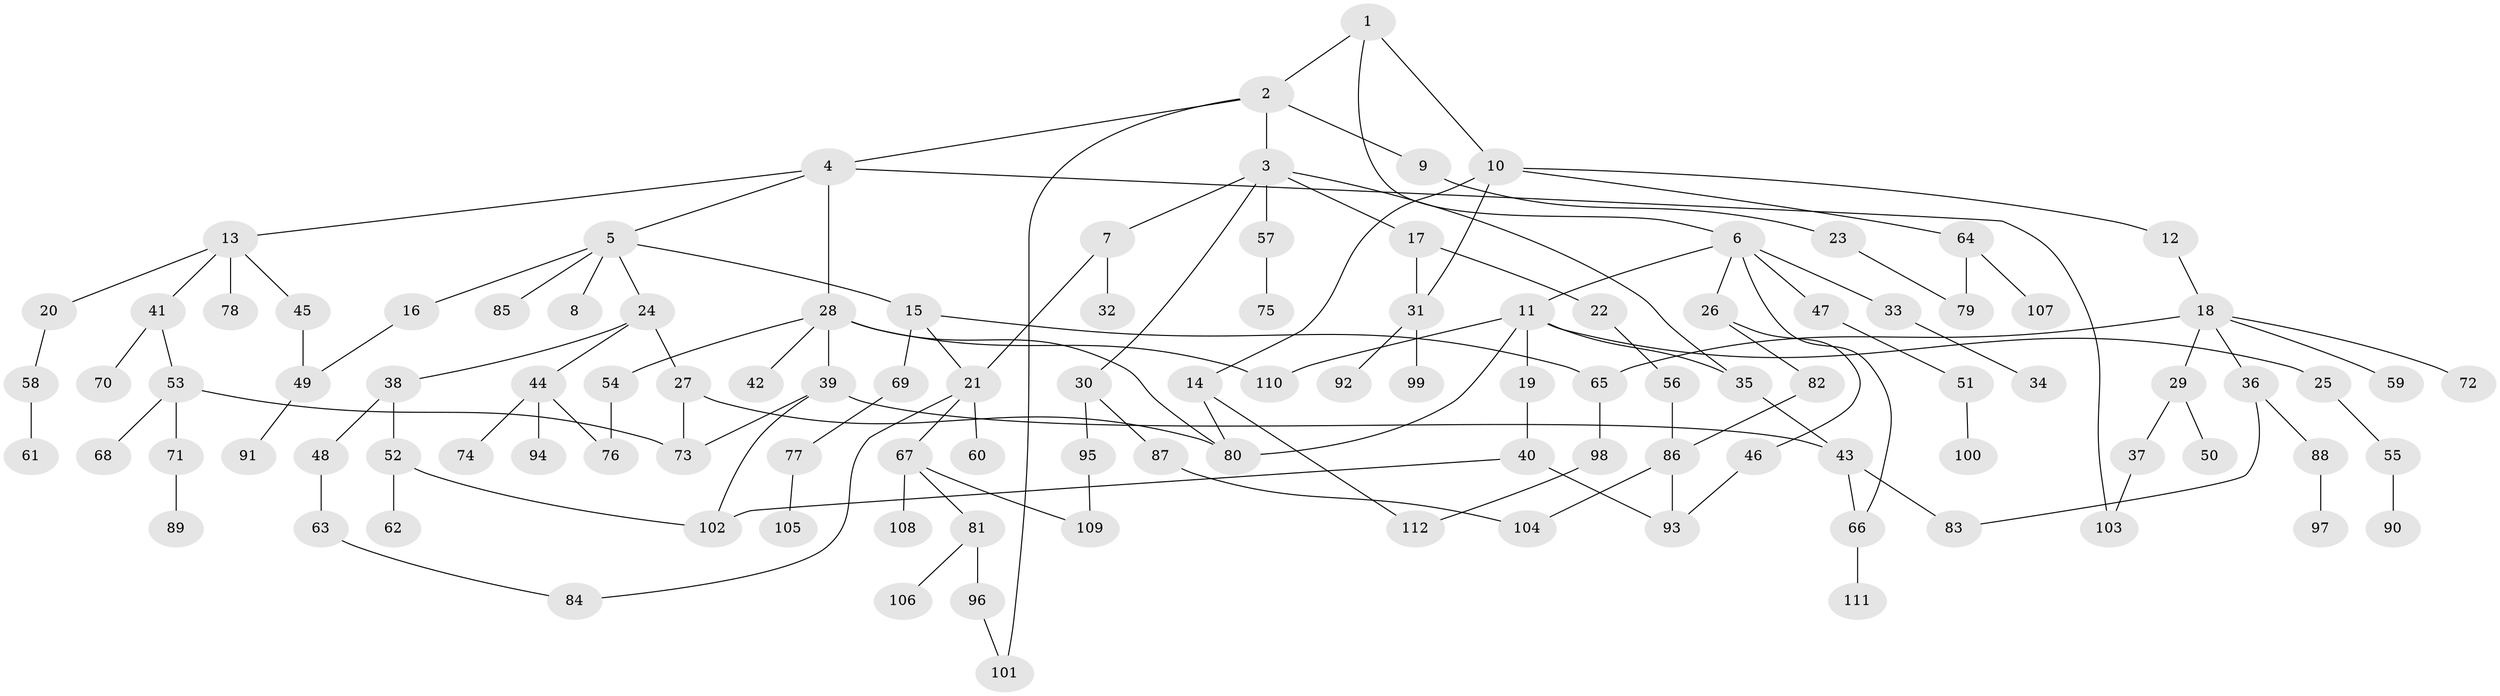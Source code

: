 // coarse degree distribution, {5: 0.13333333333333333, 6: 0.13333333333333333, 4: 0.08888888888888889, 2: 0.3333333333333333, 3: 0.1111111111111111, 1: 0.2}
// Generated by graph-tools (version 1.1) at 2025/36/03/04/25 23:36:12]
// undirected, 112 vertices, 138 edges
graph export_dot {
  node [color=gray90,style=filled];
  1;
  2;
  3;
  4;
  5;
  6;
  7;
  8;
  9;
  10;
  11;
  12;
  13;
  14;
  15;
  16;
  17;
  18;
  19;
  20;
  21;
  22;
  23;
  24;
  25;
  26;
  27;
  28;
  29;
  30;
  31;
  32;
  33;
  34;
  35;
  36;
  37;
  38;
  39;
  40;
  41;
  42;
  43;
  44;
  45;
  46;
  47;
  48;
  49;
  50;
  51;
  52;
  53;
  54;
  55;
  56;
  57;
  58;
  59;
  60;
  61;
  62;
  63;
  64;
  65;
  66;
  67;
  68;
  69;
  70;
  71;
  72;
  73;
  74;
  75;
  76;
  77;
  78;
  79;
  80;
  81;
  82;
  83;
  84;
  85;
  86;
  87;
  88;
  89;
  90;
  91;
  92;
  93;
  94;
  95;
  96;
  97;
  98;
  99;
  100;
  101;
  102;
  103;
  104;
  105;
  106;
  107;
  108;
  109;
  110;
  111;
  112;
  1 -- 2;
  1 -- 6;
  1 -- 10;
  2 -- 3;
  2 -- 4;
  2 -- 9;
  2 -- 101;
  3 -- 7;
  3 -- 17;
  3 -- 30;
  3 -- 57;
  3 -- 35;
  4 -- 5;
  4 -- 13;
  4 -- 28;
  4 -- 103;
  5 -- 8;
  5 -- 15;
  5 -- 16;
  5 -- 24;
  5 -- 85;
  6 -- 11;
  6 -- 26;
  6 -- 33;
  6 -- 47;
  6 -- 66;
  7 -- 32;
  7 -- 21;
  9 -- 23;
  10 -- 12;
  10 -- 14;
  10 -- 64;
  10 -- 31;
  11 -- 19;
  11 -- 25;
  11 -- 35;
  11 -- 80;
  11 -- 110;
  12 -- 18;
  13 -- 20;
  13 -- 41;
  13 -- 45;
  13 -- 78;
  14 -- 112;
  14 -- 80;
  15 -- 21;
  15 -- 69;
  15 -- 65;
  16 -- 49;
  17 -- 22;
  17 -- 31;
  18 -- 29;
  18 -- 36;
  18 -- 59;
  18 -- 65;
  18 -- 72;
  19 -- 40;
  20 -- 58;
  21 -- 60;
  21 -- 67;
  21 -- 84;
  22 -- 56;
  23 -- 79;
  24 -- 27;
  24 -- 38;
  24 -- 44;
  25 -- 55;
  26 -- 46;
  26 -- 82;
  27 -- 73;
  27 -- 80;
  28 -- 39;
  28 -- 42;
  28 -- 54;
  28 -- 80;
  28 -- 110;
  29 -- 37;
  29 -- 50;
  30 -- 87;
  30 -- 95;
  31 -- 92;
  31 -- 99;
  33 -- 34;
  35 -- 43;
  36 -- 83;
  36 -- 88;
  37 -- 103;
  38 -- 48;
  38 -- 52;
  39 -- 43;
  39 -- 102;
  39 -- 73;
  40 -- 93;
  40 -- 102;
  41 -- 53;
  41 -- 70;
  43 -- 83;
  43 -- 66;
  44 -- 74;
  44 -- 94;
  44 -- 76;
  45 -- 49;
  46 -- 93;
  47 -- 51;
  48 -- 63;
  49 -- 91;
  51 -- 100;
  52 -- 62;
  52 -- 102;
  53 -- 68;
  53 -- 71;
  53 -- 73;
  54 -- 76;
  55 -- 90;
  56 -- 86;
  57 -- 75;
  58 -- 61;
  63 -- 84;
  64 -- 107;
  64 -- 79;
  65 -- 98;
  66 -- 111;
  67 -- 81;
  67 -- 108;
  67 -- 109;
  69 -- 77;
  71 -- 89;
  77 -- 105;
  81 -- 96;
  81 -- 106;
  82 -- 86;
  86 -- 104;
  86 -- 93;
  87 -- 104;
  88 -- 97;
  95 -- 109;
  96 -- 101;
  98 -- 112;
}
